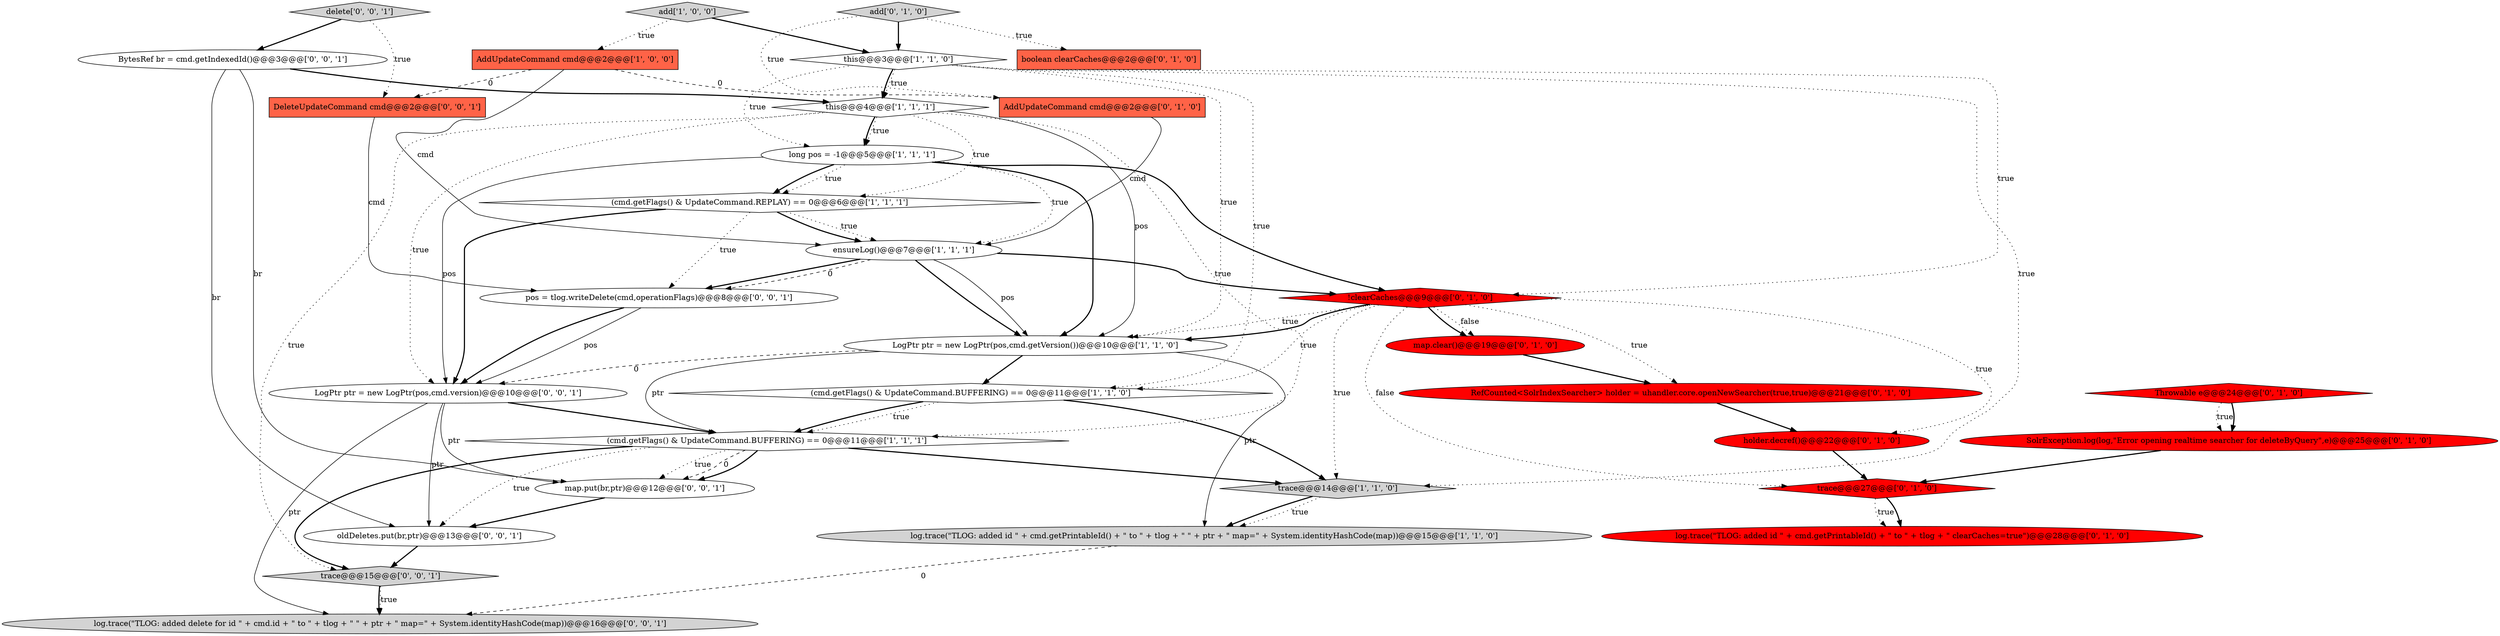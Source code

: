 digraph {
1 [style = filled, label = "log.trace(\"TLOG: added id \" + cmd.getPrintableId() + \" to \" + tlog + \" \" + ptr + \" map=\" + System.identityHashCode(map))@@@15@@@['1', '1', '0']", fillcolor = lightgray, shape = ellipse image = "AAA0AAABBB1BBB"];
0 [style = filled, label = "this@@@4@@@['1', '1', '1']", fillcolor = white, shape = diamond image = "AAA0AAABBB1BBB"];
7 [style = filled, label = "long pos = -1@@@5@@@['1', '1', '1']", fillcolor = white, shape = ellipse image = "AAA0AAABBB1BBB"];
8 [style = filled, label = "ensureLog()@@@7@@@['1', '1', '1']", fillcolor = white, shape = ellipse image = "AAA0AAABBB1BBB"];
3 [style = filled, label = "LogPtr ptr = new LogPtr(pos,cmd.getVersion())@@@10@@@['1', '1', '0']", fillcolor = white, shape = ellipse image = "AAA0AAABBB1BBB"];
31 [style = filled, label = "oldDeletes.put(br,ptr)@@@13@@@['0', '0', '1']", fillcolor = white, shape = ellipse image = "AAA0AAABBB3BBB"];
19 [style = filled, label = "AddUpdateCommand cmd@@@2@@@['0', '1', '0']", fillcolor = tomato, shape = box image = "AAA1AAABBB2BBB"];
24 [style = filled, label = "pos = tlog.writeDelete(cmd,operationFlags)@@@8@@@['0', '0', '1']", fillcolor = white, shape = ellipse image = "AAA0AAABBB3BBB"];
14 [style = filled, label = "Throwable e@@@24@@@['0', '1', '0']", fillcolor = red, shape = diamond image = "AAA1AAABBB2BBB"];
29 [style = filled, label = "log.trace(\"TLOG: added delete for id \" + cmd.id + \" to \" + tlog + \" \" + ptr + \" map=\" + System.identityHashCode(map))@@@16@@@['0', '0', '1']", fillcolor = lightgray, shape = ellipse image = "AAA0AAABBB3BBB"];
20 [style = filled, label = "log.trace(\"TLOG: added id \" + cmd.getPrintableId() + \" to \" + tlog + \" clearCaches=true\")@@@28@@@['0', '1', '0']", fillcolor = red, shape = ellipse image = "AAA1AAABBB2BBB"];
23 [style = filled, label = "delete['0', '0', '1']", fillcolor = lightgray, shape = diamond image = "AAA0AAABBB3BBB"];
6 [style = filled, label = "this@@@3@@@['1', '1', '0']", fillcolor = white, shape = diamond image = "AAA0AAABBB1BBB"];
17 [style = filled, label = "map.clear()@@@19@@@['0', '1', '0']", fillcolor = red, shape = ellipse image = "AAA1AAABBB2BBB"];
26 [style = filled, label = "trace@@@15@@@['0', '0', '1']", fillcolor = lightgray, shape = diamond image = "AAA0AAABBB3BBB"];
5 [style = filled, label = "(cmd.getFlags() & UpdateCommand.BUFFERING) == 0@@@11@@@['1', '1', '1']", fillcolor = white, shape = diamond image = "AAA0AAABBB1BBB"];
2 [style = filled, label = "trace@@@14@@@['1', '1', '0']", fillcolor = lightgray, shape = diamond image = "AAA0AAABBB1BBB"];
4 [style = filled, label = "add['1', '0', '0']", fillcolor = lightgray, shape = diamond image = "AAA0AAABBB1BBB"];
13 [style = filled, label = "boolean clearCaches@@@2@@@['0', '1', '0']", fillcolor = tomato, shape = box image = "AAA0AAABBB2BBB"];
18 [style = filled, label = "trace@@@27@@@['0', '1', '0']", fillcolor = red, shape = diamond image = "AAA1AAABBB2BBB"];
22 [style = filled, label = "holder.decref()@@@22@@@['0', '1', '0']", fillcolor = red, shape = ellipse image = "AAA1AAABBB2BBB"];
21 [style = filled, label = "SolrException.log(log,\"Error opening realtime searcher for deleteByQuery\",e)@@@25@@@['0', '1', '0']", fillcolor = red, shape = ellipse image = "AAA1AAABBB2BBB"];
27 [style = filled, label = "DeleteUpdateCommand cmd@@@2@@@['0', '0', '1']", fillcolor = tomato, shape = box image = "AAA0AAABBB3BBB"];
30 [style = filled, label = "map.put(br,ptr)@@@12@@@['0', '0', '1']", fillcolor = white, shape = ellipse image = "AAA0AAABBB3BBB"];
16 [style = filled, label = "add['0', '1', '0']", fillcolor = lightgray, shape = diamond image = "AAA0AAABBB2BBB"];
25 [style = filled, label = "BytesRef br = cmd.getIndexedId()@@@3@@@['0', '0', '1']", fillcolor = white, shape = ellipse image = "AAA0AAABBB3BBB"];
10 [style = filled, label = "AddUpdateCommand cmd@@@2@@@['1', '0', '0']", fillcolor = tomato, shape = box image = "AAA1AAABBB1BBB"];
11 [style = filled, label = "(cmd.getFlags() & UpdateCommand.REPLAY) == 0@@@6@@@['1', '1', '1']", fillcolor = white, shape = diamond image = "AAA0AAABBB1BBB"];
9 [style = filled, label = "(cmd.getFlags() & UpdateCommand.BUFFERING) == 0@@@11@@@['1', '1', '0']", fillcolor = white, shape = diamond image = "AAA0AAABBB1BBB"];
12 [style = filled, label = "!clearCaches@@@9@@@['0', '1', '0']", fillcolor = red, shape = diamond image = "AAA1AAABBB2BBB"];
15 [style = filled, label = "RefCounted<SolrIndexSearcher> holder = uhandler.core.openNewSearcher(true,true)@@@21@@@['0', '1', '0']", fillcolor = red, shape = ellipse image = "AAA1AAABBB2BBB"];
28 [style = filled, label = "LogPtr ptr = new LogPtr(pos,cmd.version)@@@10@@@['0', '0', '1']", fillcolor = white, shape = ellipse image = "AAA0AAABBB3BBB"];
24->28 [style = solid, label="pos"];
0->5 [style = dotted, label="true"];
16->13 [style = dotted, label="true"];
12->15 [style = dotted, label="true"];
18->20 [style = dotted, label="true"];
10->27 [style = dashed, label="0"];
8->3 [style = solid, label="pos"];
21->18 [style = bold, label=""];
14->21 [style = dotted, label="true"];
9->5 [style = bold, label=""];
11->8 [style = dotted, label="true"];
6->0 [style = dotted, label="true"];
5->30 [style = bold, label=""];
6->3 [style = dotted, label="true"];
3->1 [style = solid, label="ptr"];
0->11 [style = dotted, label="true"];
0->7 [style = dotted, label="true"];
11->28 [style = bold, label=""];
12->3 [style = dotted, label="true"];
24->28 [style = bold, label=""];
23->25 [style = bold, label=""];
19->8 [style = solid, label="cmd"];
7->11 [style = bold, label=""];
28->5 [style = bold, label=""];
28->29 [style = solid, label="ptr"];
9->2 [style = bold, label=""];
28->31 [style = solid, label="ptr"];
16->6 [style = bold, label=""];
3->5 [style = solid, label="ptr"];
12->2 [style = dotted, label="true"];
0->7 [style = bold, label=""];
18->20 [style = bold, label=""];
12->22 [style = dotted, label="true"];
22->18 [style = bold, label=""];
23->27 [style = dotted, label="true"];
17->15 [style = bold, label=""];
6->7 [style = dotted, label="true"];
11->8 [style = bold, label=""];
5->30 [style = dotted, label="true"];
6->12 [style = dotted, label="true"];
0->26 [style = dotted, label="true"];
7->8 [style = dotted, label="true"];
14->21 [style = bold, label=""];
11->24 [style = dotted, label="true"];
5->30 [style = dashed, label="0"];
8->24 [style = bold, label=""];
25->0 [style = bold, label=""];
3->28 [style = dashed, label="0"];
4->10 [style = dotted, label="true"];
2->1 [style = bold, label=""];
7->28 [style = solid, label="pos"];
5->31 [style = dotted, label="true"];
8->3 [style = bold, label=""];
12->17 [style = bold, label=""];
5->26 [style = bold, label=""];
27->24 [style = solid, label="cmd"];
15->22 [style = bold, label=""];
3->9 [style = bold, label=""];
0->3 [style = solid, label="pos"];
31->26 [style = bold, label=""];
6->2 [style = dotted, label="true"];
28->30 [style = solid, label="ptr"];
7->11 [style = dotted, label="true"];
6->9 [style = dotted, label="true"];
30->31 [style = bold, label=""];
12->3 [style = bold, label=""];
8->12 [style = bold, label=""];
12->18 [style = dotted, label="false"];
9->5 [style = dotted, label="true"];
16->19 [style = dotted, label="true"];
12->17 [style = dotted, label="false"];
0->28 [style = dotted, label="true"];
4->6 [style = bold, label=""];
7->12 [style = bold, label=""];
10->19 [style = dashed, label="0"];
26->29 [style = bold, label=""];
25->31 [style = solid, label="br"];
1->29 [style = dashed, label="0"];
6->0 [style = bold, label=""];
8->24 [style = dashed, label="0"];
7->3 [style = bold, label=""];
5->2 [style = bold, label=""];
2->1 [style = dotted, label="true"];
26->29 [style = dotted, label="true"];
25->30 [style = solid, label="br"];
10->8 [style = solid, label="cmd"];
12->9 [style = dotted, label="true"];
}
